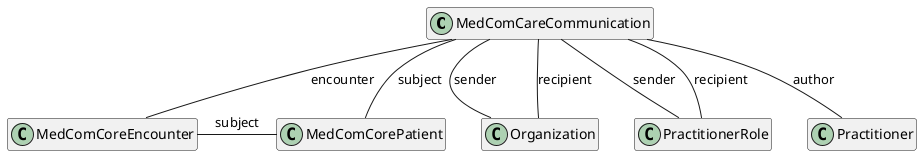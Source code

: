 @startuml CareCommunicationCommunication

hide empty members

class "MedComCareCommunication" as communication
class "MedComCorePatient" as patient
class "MedComCoreEncounter" as encounter
class "Organization" as recipientOrganization
class "PractitionerRole" as recipientRole
class "Practitioner" as author

communication -- encounter : "encounter"
communication -- patient : "subject"
communication -- recipientOrganization : "sender"
communication -- recipientRole : "sender"
communication -- recipientOrganization : "recipient"
communication -- recipientRole : "recipient"
communication -- author : "author"

encounter -patient :"subject"
@enduml